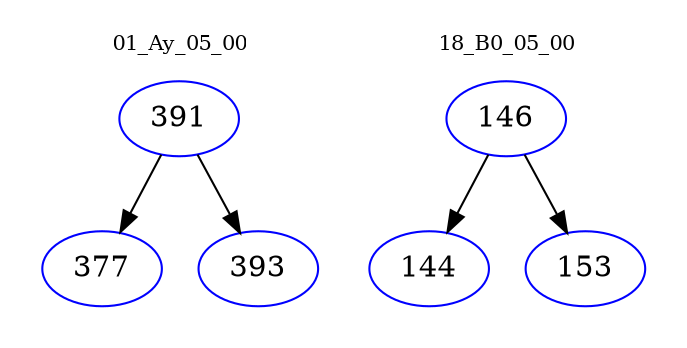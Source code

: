 digraph{
subgraph cluster_0 {
color = white
label = "01_Ay_05_00";
fontsize=10;
T0_391 [label="391", color="blue"]
T0_391 -> T0_377 [color="black"]
T0_377 [label="377", color="blue"]
T0_391 -> T0_393 [color="black"]
T0_393 [label="393", color="blue"]
}
subgraph cluster_1 {
color = white
label = "18_B0_05_00";
fontsize=10;
T1_146 [label="146", color="blue"]
T1_146 -> T1_144 [color="black"]
T1_144 [label="144", color="blue"]
T1_146 -> T1_153 [color="black"]
T1_153 [label="153", color="blue"]
}
}
